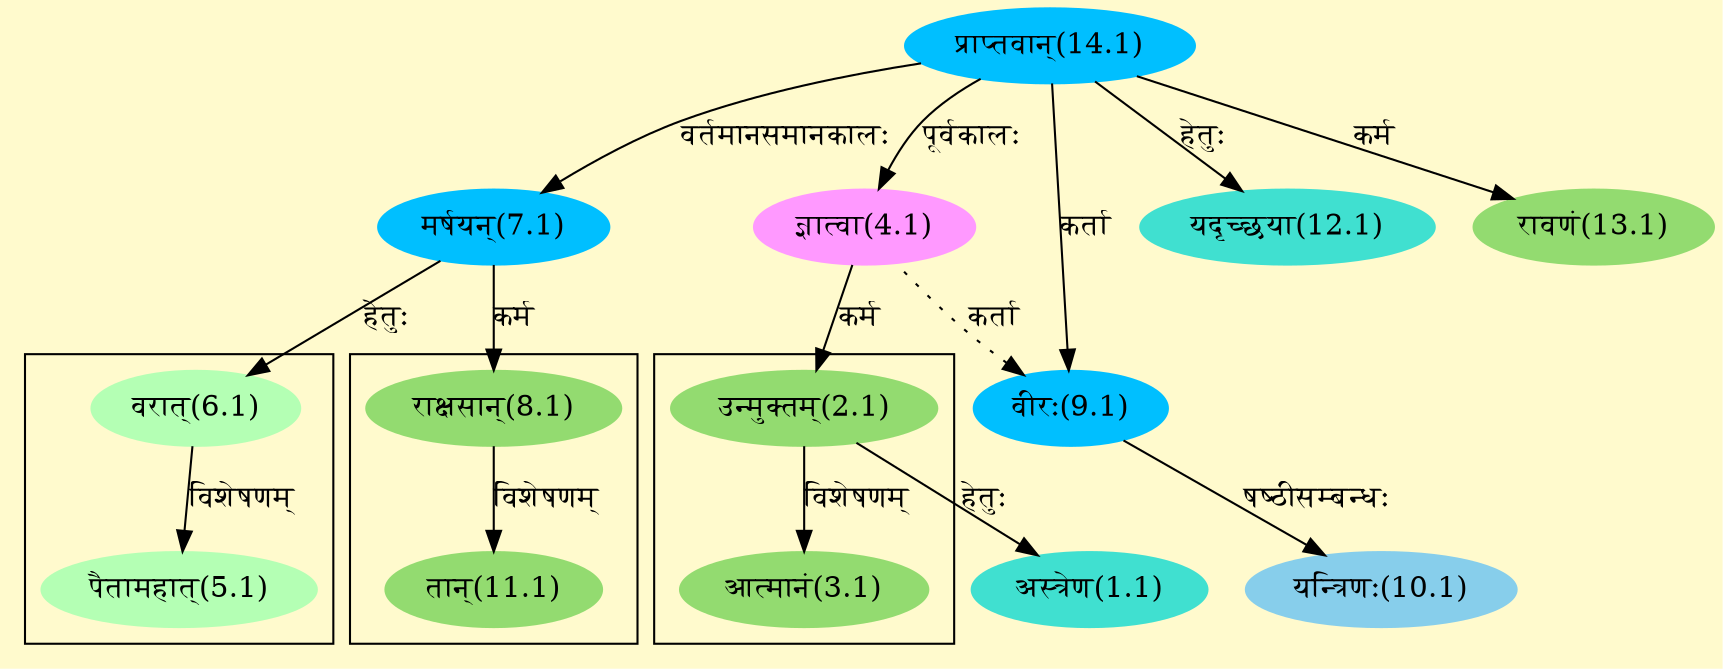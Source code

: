 digraph G{
rankdir=BT;
 compound=true;
 bgcolor="lemonchiffon1";

subgraph cluster_1{
Node3_1 [style=filled, color="#93DB70" label = "आत्मानं(3.1)"]
Node2_1 [style=filled, color="#93DB70" label = "उन्मुक्तम्(2.1)"]

}

subgraph cluster_2{
Node5_1 [style=filled, color="#B4FFB4" label = "पैतामहात्(5.1)"]
Node6_1 [style=filled, color="#B4FFB4" label = "वरात्(6.1)"]

}

subgraph cluster_3{
Node11_1 [style=filled, color="#93DB70" label = "तान्(11.1)"]
Node8_1 [style=filled, color="#93DB70" label = "राक्षसान्(8.1)"]

}
Node1_1 [style=filled, color="#40E0D0" label = "अस्त्रेण(1.1)"]
Node2_1 [style=filled, color="#93DB70" label = "उन्मुक्तम्(2.1)"]
Node4_1 [style=filled, color="#FF99FF" label = "ज्ञात्वा(4.1)"]
Node14_1 [style=filled, color="#00BFFF" label = "प्राप्तवान्(14.1)"]
Node6_1 [style=filled, color="#B4FFB4" label = "वरात्(6.1)"]
Node7_1 [style=filled, color="#00BFFF" label = "मर्षयन्(7.1)"]
Node8_1 [style=filled, color="#93DB70" label = "राक्षसान्(8.1)"]
Node9_1 [style=filled, color="#00BFFF" label = "वीरः(9.1)"]
Node10_1 [style=filled, color="#87CEEB" label = "यन्त्रिणः(10.1)"]
Node12_1 [style=filled, color="#40E0D0" label = "यदृच्छया(12.1)"]
Node13_1 [style=filled, color="#93DB70" label = "रावणं(13.1)"]
/* Start of Relations section */

Node1_1 -> Node2_1 [  label="हेतुः"  dir="back" ]
Node2_1 -> Node4_1 [  label="कर्म"  dir="back" ]
Node3_1 -> Node2_1 [  label="विशेषणम्"  dir="back" ]
Node4_1 -> Node14_1 [  label="पूर्वकालः"  dir="back" ]
Node5_1 -> Node6_1 [  label="विशेषणम्"  dir="back" ]
Node6_1 -> Node7_1 [  label="हेतुः"  dir="back" ]
Node7_1 -> Node14_1 [  label="वर्तमानसमानकालः"  dir="back" ]
Node8_1 -> Node7_1 [  label="कर्म"  dir="back" ]
Node9_1 -> Node14_1 [  label="कर्ता"  dir="back" ]
Node9_1 -> Node4_1 [ style=dotted label="कर्ता"  dir="back" ]
Node10_1 -> Node9_1 [  label="षष्ठीसम्बन्धः"  dir="back" ]
Node11_1 -> Node8_1 [  label="विशेषणम्"  dir="back" ]
Node12_1 -> Node14_1 [  label="हेतुः"  dir="back" ]
Node13_1 -> Node14_1 [  label="कर्म"  dir="back" ]
}
